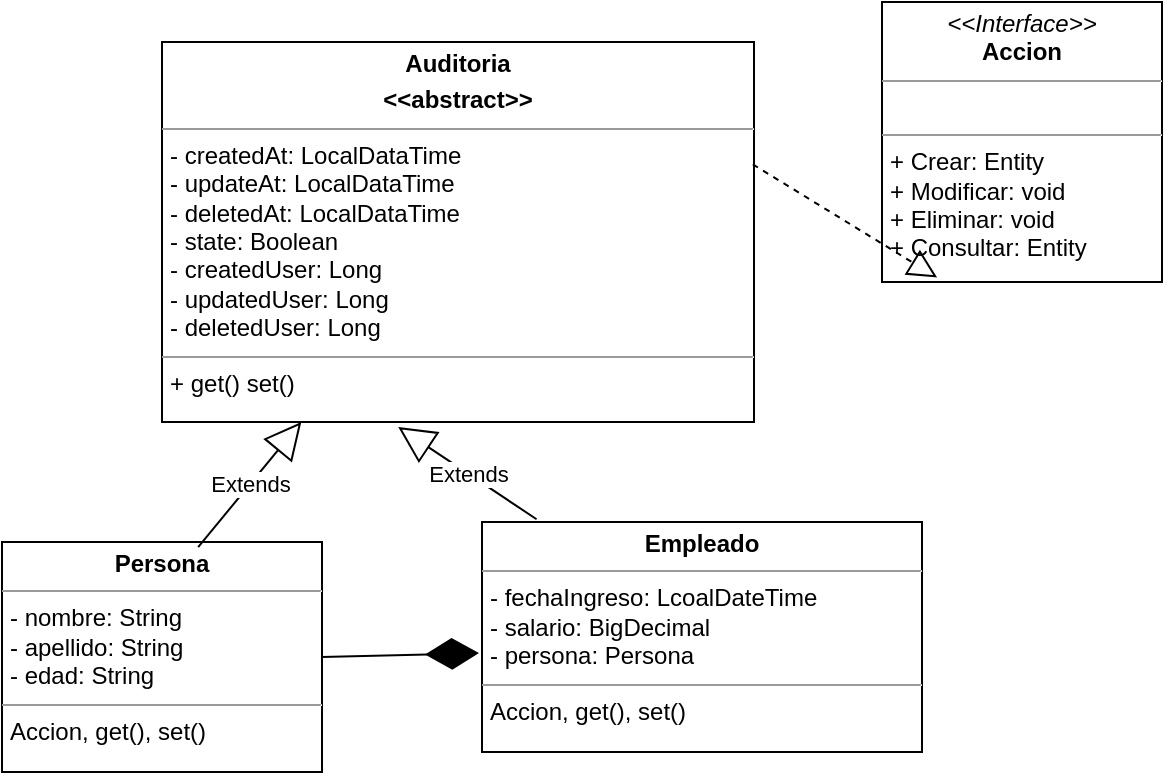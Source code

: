 <mxfile version="22.0.8" type="github">
  <diagram name="Página-1" id="4iCrYhFTXkjfmMckFGQO">
    <mxGraphModel dx="765" dy="424" grid="1" gridSize="10" guides="1" tooltips="1" connect="1" arrows="1" fold="1" page="1" pageScale="1" pageWidth="827" pageHeight="1169" math="0" shadow="0">
      <root>
        <mxCell id="0" />
        <mxCell id="1" parent="0" />
        <mxCell id="Dfm739ACAe1wgb6gIVyl-1" value="&lt;p style=&quot;margin:0px;margin-top:4px;text-align:center;&quot;&gt;&lt;i&gt;&amp;lt;&amp;lt;Interface&amp;gt;&amp;gt;&lt;/i&gt;&lt;br&gt;&lt;b&gt;Accion&lt;/b&gt;&lt;/p&gt;&lt;hr size=&quot;1&quot;&gt;&lt;p style=&quot;margin:0px;margin-left:4px;&quot;&gt;&lt;br&gt;&lt;/p&gt;&lt;hr size=&quot;1&quot;&gt;&lt;p style=&quot;margin:0px;margin-left:4px;&quot;&gt;+ Crear: Entity&lt;br&gt;+ Modificar: void&lt;/p&gt;&lt;p style=&quot;margin:0px;margin-left:4px;&quot;&gt;+ Eliminar: void&lt;br&gt;&lt;/p&gt;&lt;p style=&quot;margin:0px;margin-left:4px;&quot;&gt;+ Consultar: Entity&lt;br&gt;&lt;/p&gt;" style="verticalAlign=top;align=left;overflow=fill;fontSize=12;fontFamily=Helvetica;html=1;whiteSpace=wrap;" vertex="1" parent="1">
          <mxGeometry x="650" y="60" width="140" height="140" as="geometry" />
        </mxCell>
        <mxCell id="Dfm739ACAe1wgb6gIVyl-2" value="&lt;p style=&quot;margin:0px;margin-top:4px;text-align:center;&quot;&gt;&lt;b&gt;Persona&lt;/b&gt;&lt;/p&gt;&lt;hr size=&quot;1&quot;&gt;&lt;p style=&quot;margin:0px;margin-left:4px;&quot;&gt;- nombre: String&lt;/p&gt;&lt;p style=&quot;margin:0px;margin-left:4px;&quot;&gt;- apellido: String&lt;br&gt;&lt;/p&gt;&lt;p style=&quot;margin:0px;margin-left:4px;&quot;&gt;- edad: String&lt;br&gt;&lt;/p&gt;&lt;hr size=&quot;1&quot;&gt;&lt;p style=&quot;margin:0px;margin-left:4px;&quot;&gt;Accion, get(), set()&lt;/p&gt;" style="verticalAlign=top;align=left;overflow=fill;fontSize=12;fontFamily=Helvetica;html=1;whiteSpace=wrap;" vertex="1" parent="1">
          <mxGeometry x="210" y="330" width="160" height="115" as="geometry" />
        </mxCell>
        <mxCell id="Dfm739ACAe1wgb6gIVyl-3" value="&lt;p style=&quot;margin:0px;margin-top:4px;text-align:center;&quot;&gt;&lt;b&gt;Auditoria&lt;/b&gt;&lt;/p&gt;&lt;p style=&quot;margin:0px;margin-top:4px;text-align:center;&quot;&gt;&lt;b&gt;&amp;lt;&amp;lt;abstract&amp;gt;&amp;gt;&lt;/b&gt;&lt;/p&gt;&lt;hr size=&quot;1&quot;&gt;&lt;p style=&quot;margin:0px;margin-left:4px;&quot;&gt;- createdAt: LocalDataTime&lt;/p&gt;&lt;p style=&quot;margin:0px;margin-left:4px;&quot;&gt;- updateAt: LocalDataTime&lt;br&gt;&lt;/p&gt;&lt;p style=&quot;margin:0px;margin-left:4px;&quot;&gt;- deletedAt: LocalDataTime&lt;br&gt;&lt;/p&gt;&lt;p style=&quot;margin:0px;margin-left:4px;&quot;&gt;- state: Boolean&lt;/p&gt;&lt;p style=&quot;margin:0px;margin-left:4px;&quot;&gt;- createdUser: Long&lt;/p&gt;&lt;p style=&quot;margin:0px;margin-left:4px;&quot;&gt;- updatedUser: Long&lt;/p&gt;&lt;p style=&quot;margin:0px;margin-left:4px;&quot;&gt;- deletedUser: Long&lt;/p&gt;&lt;hr size=&quot;1&quot;&gt;&lt;p style=&quot;margin:0px;margin-left:4px;&quot;&gt;+ get() set()&lt;/p&gt;" style="verticalAlign=top;align=left;overflow=fill;fontSize=12;fontFamily=Helvetica;html=1;whiteSpace=wrap;" vertex="1" parent="1">
          <mxGeometry x="290" y="80" width="296" height="190" as="geometry" />
        </mxCell>
        <mxCell id="Dfm739ACAe1wgb6gIVyl-4" value="Extends" style="endArrow=block;endSize=16;endFill=0;html=1;rounded=0;exitX=0.613;exitY=0.022;exitDx=0;exitDy=0;exitPerimeter=0;" edge="1" parent="1" source="Dfm739ACAe1wgb6gIVyl-2" target="Dfm739ACAe1wgb6gIVyl-3">
          <mxGeometry width="160" relative="1" as="geometry">
            <mxPoint x="500" y="350" as="sourcePoint" />
            <mxPoint x="660" y="350" as="targetPoint" />
          </mxGeometry>
        </mxCell>
        <mxCell id="Dfm739ACAe1wgb6gIVyl-5" value="" style="endArrow=block;dashed=1;endFill=0;endSize=12;html=1;rounded=0;entryX=0.197;entryY=0.984;entryDx=0;entryDy=0;entryPerimeter=0;exitX=0.998;exitY=0.322;exitDx=0;exitDy=0;exitPerimeter=0;" edge="1" parent="1" source="Dfm739ACAe1wgb6gIVyl-3" target="Dfm739ACAe1wgb6gIVyl-1">
          <mxGeometry width="160" relative="1" as="geometry">
            <mxPoint x="500" y="270" as="sourcePoint" />
            <mxPoint x="660" y="270" as="targetPoint" />
          </mxGeometry>
        </mxCell>
        <mxCell id="Dfm739ACAe1wgb6gIVyl-6" value="&lt;p style=&quot;margin:0px;margin-top:4px;text-align:center;&quot;&gt;&lt;b&gt;Empleado&lt;/b&gt;&lt;/p&gt;&lt;hr size=&quot;1&quot;&gt;&lt;p style=&quot;margin:0px;margin-left:4px;&quot;&gt;- fechaIngreso: LcoalDateTime&lt;/p&gt;&lt;p style=&quot;margin:0px;margin-left:4px;&quot;&gt;- salario: BigDecimal&lt;/p&gt;&lt;p style=&quot;margin:0px;margin-left:4px;&quot;&gt;- persona: Persona&lt;/p&gt;&lt;hr size=&quot;1&quot;&gt;&lt;p style=&quot;margin:0px;margin-left:4px;&quot;&gt;Accion, get(), set()&lt;br&gt;&lt;/p&gt;" style="verticalAlign=top;align=left;overflow=fill;fontSize=12;fontFamily=Helvetica;html=1;whiteSpace=wrap;" vertex="1" parent="1">
          <mxGeometry x="450" y="320" width="220" height="115" as="geometry" />
        </mxCell>
        <mxCell id="Dfm739ACAe1wgb6gIVyl-7" value="Extends" style="endArrow=block;endSize=16;endFill=0;html=1;rounded=0;exitX=0.124;exitY=-0.012;exitDx=0;exitDy=0;exitPerimeter=0;entryX=0.399;entryY=1.013;entryDx=0;entryDy=0;entryPerimeter=0;" edge="1" parent="1" source="Dfm739ACAe1wgb6gIVyl-6" target="Dfm739ACAe1wgb6gIVyl-3">
          <mxGeometry width="160" relative="1" as="geometry">
            <mxPoint x="318" y="343" as="sourcePoint" />
            <mxPoint x="370" y="280" as="targetPoint" />
          </mxGeometry>
        </mxCell>
        <mxCell id="Dfm739ACAe1wgb6gIVyl-8" value="" style="endArrow=diamondThin;endFill=1;endSize=24;html=1;rounded=0;entryX=-0.007;entryY=0.57;entryDx=0;entryDy=0;entryPerimeter=0;exitX=1;exitY=0.5;exitDx=0;exitDy=0;" edge="1" parent="1" source="Dfm739ACAe1wgb6gIVyl-2" target="Dfm739ACAe1wgb6gIVyl-6">
          <mxGeometry width="160" relative="1" as="geometry">
            <mxPoint x="500" y="270" as="sourcePoint" />
            <mxPoint x="660" y="270" as="targetPoint" />
          </mxGeometry>
        </mxCell>
      </root>
    </mxGraphModel>
  </diagram>
</mxfile>
